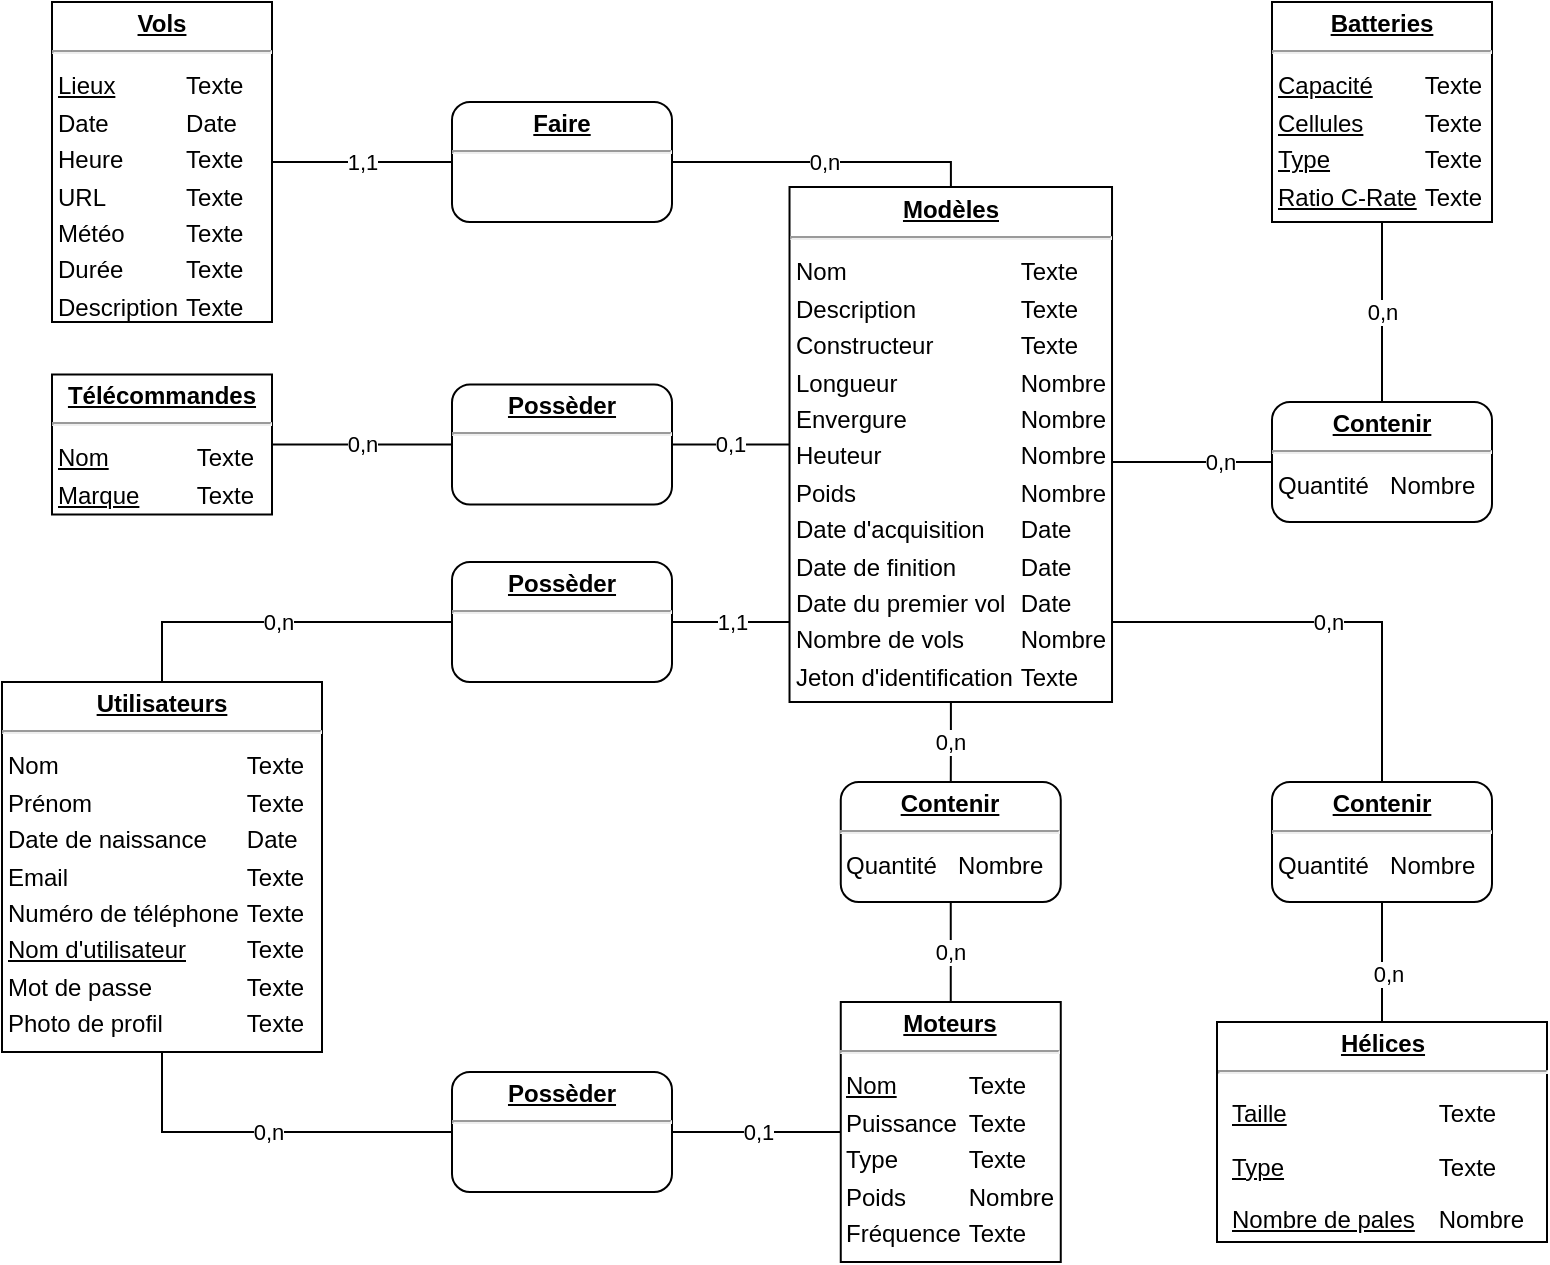 <mxfile version="21.2.1" type="device">
  <diagram name="Page-1" id="a7904f86-f2b4-8e86-fa97-74104820619b">
    <mxGraphModel dx="1418" dy="820" grid="1" gridSize="10" guides="1" tooltips="1" connect="1" arrows="1" fold="1" page="1" pageScale="1" pageWidth="1100" pageHeight="850" background="none" math="0" shadow="0">
      <root>
        <mxCell id="0" />
        <mxCell id="1" parent="0" />
        <mxCell id="5A6ZggQV1eEJ9xlXQGI3-3" value="1,1" style="edgeStyle=orthogonalEdgeStyle;rounded=0;orthogonalLoop=1;jettySize=auto;html=1;endArrow=none;endFill=0;startArrow=none;" parent="1" source="axMTGC1HUKRHJ2ky_qsz-4" target="XpSMgFAJoRa7n-W6bPn0-5" edge="1">
          <mxGeometry relative="1" as="geometry">
            <mxPoint x="490" y="382.5" as="targetPoint" />
            <Array as="points">
              <mxPoint x="560" y="500" />
            </Array>
          </mxGeometry>
        </mxCell>
        <mxCell id="24794b860abc3c2d-1" value="&lt;p style=&quot;margin: 0px ; margin-top: 4px ; text-align: center ; text-decoration: underline&quot;&gt;&lt;b&gt;Utilisateurs&lt;/b&gt;&lt;/p&gt;&lt;hr&gt;&lt;p style=&quot;border-color: var(--border-color); margin: 0px 0px 0px 8px;&quot;&gt;&lt;/p&gt;&lt;table align=&quot;left&quot;&gt;&lt;tbody&gt;&lt;tr&gt;&lt;td&gt;Nom&lt;/td&gt;&lt;td&gt;Texte&lt;/td&gt;&lt;/tr&gt;&lt;tr&gt;&lt;td&gt;Prénom&lt;/td&gt;&lt;td&gt;Texte&lt;/td&gt;&lt;/tr&gt;&lt;tr&gt;&lt;td&gt;Date de naissance&lt;/td&gt;&lt;td&gt;Date&lt;/td&gt;&lt;/tr&gt;&lt;tr&gt;&lt;td&gt;Email&lt;/td&gt;&lt;td&gt;Texte&lt;/td&gt;&lt;/tr&gt;&lt;tr&gt;&lt;td&gt;Numéro de téléphone&lt;/td&gt;&lt;td&gt;Texte&lt;/td&gt;&lt;/tr&gt;&lt;tr&gt;&lt;td&gt;&lt;u&gt;Nom d&#39;utilisateur&lt;/u&gt;&lt;/td&gt;&lt;td&gt;Texte&lt;/td&gt;&lt;/tr&gt;&lt;tr&gt;&lt;td&gt;Mot de passe&lt;/td&gt;&lt;td&gt;Texte&lt;/td&gt;&lt;/tr&gt;&lt;tr&gt;&lt;td&gt;Photo de profil&lt;/td&gt;&lt;td&gt;Texte&lt;/td&gt;&lt;/tr&gt;&lt;/tbody&gt;&lt;/table&gt;&lt;p&gt;&lt;/p&gt;&lt;table&gt;&lt;tbody&gt;&lt;/tbody&gt;&lt;/table&gt;" style="verticalAlign=top;align=left;overflow=fill;fontSize=12;fontFamily=Helvetica;html=1;rounded=0;shadow=0;comic=0;labelBackgroundColor=none;strokeWidth=1" parent="1" vertex="1">
          <mxGeometry x="95" y="540" width="160" height="185" as="geometry" />
        </mxCell>
        <mxCell id="5A6ZggQV1eEJ9xlXQGI3-8" value="0,n" style="edgeStyle=orthogonalEdgeStyle;rounded=0;orthogonalLoop=1;jettySize=auto;html=1;endArrow=none;endFill=0;startArrow=none;" parent="1" source="axMTGC1HUKRHJ2ky_qsz-1" target="XpSMgFAJoRa7n-W6bPn0-8" edge="1">
          <mxGeometry relative="1" as="geometry">
            <mxPoint x="575" y="185" as="sourcePoint" />
            <mxPoint x="575" y="90" as="targetPoint" />
          </mxGeometry>
        </mxCell>
        <mxCell id="XpSMgFAJoRa7n-W6bPn0-5" value="&lt;p style=&quot;margin: 0px ; margin-top: 4px ; text-align: center ; text-decoration: underline&quot;&gt;&lt;b&gt;Modèles&lt;/b&gt;&lt;/p&gt;&lt;hr&gt;&lt;p style=&quot;border-color: var(--border-color); margin: 0px 0px 0px 8px;&quot;&gt;&lt;/p&gt;&lt;table align=&quot;left&quot;&gt;&lt;tbody&gt;&lt;tr&gt;&lt;td&gt;Nom&lt;/td&gt;&lt;td&gt;Texte&lt;/td&gt;&lt;/tr&gt;&lt;tr&gt;&lt;td&gt;Description&lt;/td&gt;&lt;td&gt;Texte&lt;/td&gt;&lt;/tr&gt;&lt;tr&gt;&lt;td&gt;Constructeur&lt;/td&gt;&lt;td&gt;Texte&lt;/td&gt;&lt;/tr&gt;&lt;tr&gt;&lt;td&gt;Longueur&lt;/td&gt;&lt;td&gt;Nombre&lt;/td&gt;&lt;/tr&gt;&lt;tr&gt;&lt;td&gt;Envergure&lt;/td&gt;&lt;td&gt;Nombre&lt;/td&gt;&lt;/tr&gt;&lt;tr&gt;&lt;td&gt;Heuteur&lt;/td&gt;&lt;td&gt;Nombre&lt;/td&gt;&lt;/tr&gt;&lt;tr&gt;&lt;td&gt;Poids&lt;/td&gt;&lt;td&gt;Nombre&lt;br&gt;&lt;/td&gt;&lt;/tr&gt;&lt;tr&gt;&lt;td&gt;Date d&#39;acquisition&lt;/td&gt;&lt;td&gt;Date&lt;/td&gt;&lt;/tr&gt;&lt;tr&gt;&lt;td&gt;Date de finition&lt;/td&gt;&lt;td&gt;Date&lt;/td&gt;&lt;/tr&gt;&lt;tr&gt;&lt;td&gt;Date du premier vol&lt;/td&gt;&lt;td&gt;Date&lt;/td&gt;&lt;/tr&gt;&lt;tr&gt;&lt;td&gt;Nombre de vols&lt;/td&gt;&lt;td&gt;Nombre&lt;/td&gt;&lt;/tr&gt;&lt;tr&gt;&lt;td&gt;Jeton d&#39;identification&lt;/td&gt;&lt;td&gt;Texte&lt;/td&gt;&lt;/tr&gt;&lt;/tbody&gt;&lt;/table&gt;&lt;p&gt;&lt;/p&gt;&lt;table&gt;&lt;tbody&gt;&lt;/tbody&gt;&lt;/table&gt;" style="verticalAlign=top;align=left;overflow=fill;fontSize=12;fontFamily=Helvetica;html=1;rounded=0;shadow=0;comic=0;labelBackgroundColor=none;strokeWidth=1" parent="1" vertex="1">
          <mxGeometry x="488.76" y="292.5" width="161.25" height="257.5" as="geometry" />
        </mxCell>
        <mxCell id="XpSMgFAJoRa7n-W6bPn0-6" value="&lt;p style=&quot;margin: 0px ; margin-top: 4px ; text-align: center ; text-decoration: underline&quot;&gt;&lt;b&gt;Moteurs&lt;/b&gt;&lt;/p&gt;&lt;hr&gt;&lt;p style=&quot;border-color: var(--border-color); margin: 0px 0px 0px 8px;&quot;&gt;&lt;/p&gt;&lt;table align=&quot;left&quot;&gt;&lt;tbody&gt;&lt;tr&gt;&lt;td&gt;&lt;u&gt;Nom&lt;/u&gt;&lt;/td&gt;&lt;td&gt;Texte&lt;/td&gt;&lt;/tr&gt;&lt;tr&gt;&lt;td&gt;Puissance&lt;/td&gt;&lt;td&gt;Texte&lt;/td&gt;&lt;/tr&gt;&lt;tr&gt;&lt;td&gt;Type&lt;/td&gt;&lt;td&gt;Texte&lt;/td&gt;&lt;/tr&gt;&lt;tr&gt;&lt;td&gt;Poids&lt;/td&gt;&lt;td&gt;Nombre&lt;/td&gt;&lt;/tr&gt;&lt;tr&gt;&lt;td&gt;Fréquence&lt;/td&gt;&lt;td&gt;Texte&lt;/td&gt;&lt;/tr&gt;&lt;/tbody&gt;&lt;/table&gt;&lt;p&gt;&lt;/p&gt;&lt;table&gt;&lt;tbody&gt;&lt;/tbody&gt;&lt;/table&gt;" style="verticalAlign=top;align=left;overflow=fill;fontSize=12;fontFamily=Helvetica;html=1;rounded=0;shadow=0;comic=0;labelBackgroundColor=none;strokeWidth=1" parent="1" vertex="1">
          <mxGeometry x="514.38" y="700" width="110" height="130" as="geometry" />
        </mxCell>
        <mxCell id="XpSMgFAJoRa7n-W6bPn0-7" value="&lt;p style=&quot;margin: 0px ; margin-top: 4px ; text-align: center ; text-decoration: underline&quot;&gt;&lt;b&gt;Hélices&lt;/b&gt;&lt;/p&gt;&lt;hr&gt;&lt;p style=&quot;border-color: var(--border-color); margin: 0px 0px 0px 8px;&quot;&gt;&lt;/p&gt;&lt;table cellpadding=&quot;5&quot; align=&quot;left&quot;&gt;&lt;tbody&gt;&lt;tr&gt;&lt;td&gt;&lt;u&gt;Taille&lt;/u&gt;&lt;/td&gt;&lt;td&gt;Texte&lt;/td&gt;&lt;/tr&gt;&lt;tr&gt;&lt;td&gt;&lt;u&gt;Type&lt;/u&gt;&lt;/td&gt;&lt;td&gt;Texte&lt;/td&gt;&lt;/tr&gt;&lt;tr&gt;&lt;td&gt;&lt;u&gt;Nombre de pales&lt;/u&gt;&lt;/td&gt;&lt;td&gt;Nombre&lt;/td&gt;&lt;/tr&gt;&lt;/tbody&gt;&lt;/table&gt;&lt;p&gt;&lt;/p&gt;&lt;table&gt;&lt;tbody&gt;&lt;/tbody&gt;&lt;/table&gt;" style="verticalAlign=top;align=left;overflow=fill;fontSize=12;fontFamily=Helvetica;html=1;rounded=0;shadow=0;comic=0;labelBackgroundColor=none;strokeWidth=1" parent="1" vertex="1">
          <mxGeometry x="702.5" y="710" width="165" height="110" as="geometry" />
        </mxCell>
        <mxCell id="XpSMgFAJoRa7n-W6bPn0-8" value="&lt;p style=&quot;margin: 0px ; margin-top: 4px ; text-align: center ; text-decoration: underline&quot;&gt;&lt;b&gt;Batteries&lt;/b&gt;&lt;/p&gt;&lt;hr&gt;&lt;p style=&quot;border-color: var(--border-color); margin: 0px 0px 0px 8px;&quot;&gt;&lt;/p&gt;&lt;table align=&quot;left&quot;&gt;&lt;tbody&gt;&lt;tr&gt;&lt;td&gt;&lt;u&gt;Capacité&lt;/u&gt;&lt;/td&gt;&lt;td&gt;Texte&lt;/td&gt;&lt;/tr&gt;&lt;tr&gt;&lt;td&gt;&lt;u&gt;Cellules&lt;/u&gt;&lt;/td&gt;&lt;td&gt;Texte&lt;/td&gt;&lt;/tr&gt;&lt;tr&gt;&lt;td&gt;&lt;u&gt;Type&lt;/u&gt;&lt;/td&gt;&lt;td&gt;Texte&lt;/td&gt;&lt;/tr&gt;&lt;tr&gt;&lt;td&gt;&lt;u&gt;Ratio C-Rate&lt;/u&gt;&lt;/td&gt;&lt;td&gt;Texte&lt;/td&gt;&lt;/tr&gt;&lt;/tbody&gt;&lt;/table&gt;&lt;p&gt;&lt;/p&gt;&lt;table&gt;&lt;tbody&gt;&lt;/tbody&gt;&lt;/table&gt;" style="verticalAlign=top;align=left;overflow=fill;fontSize=12;fontFamily=Helvetica;html=1;rounded=0;shadow=0;comic=0;labelBackgroundColor=none;strokeWidth=1" parent="1" vertex="1">
          <mxGeometry x="730" y="200" width="110" height="110" as="geometry" />
        </mxCell>
        <mxCell id="axMTGC1HUKRHJ2ky_qsz-3" value="0,n" style="edgeStyle=orthogonalEdgeStyle;rounded=0;orthogonalLoop=1;jettySize=auto;html=1;endArrow=none;endFill=0;" parent="1" source="XpSMgFAJoRa7n-W6bPn0-5" target="axMTGC1HUKRHJ2ky_qsz-1" edge="1">
          <mxGeometry x="0.349" relative="1" as="geometry">
            <mxPoint x="560" y="310" as="sourcePoint" />
            <mxPoint x="560" y="140" as="targetPoint" />
            <Array as="points">
              <mxPoint x="690" y="430" />
              <mxPoint x="690" y="430" />
            </Array>
            <mxPoint as="offset" />
          </mxGeometry>
        </mxCell>
        <mxCell id="axMTGC1HUKRHJ2ky_qsz-1" value="&lt;p style=&quot;margin: 0px ; margin-top: 4px ; text-align: center ; text-decoration: underline&quot;&gt;&lt;b&gt;Contenir&lt;/b&gt;&lt;/p&gt;&lt;hr&gt;&lt;p style=&quot;border-color: var(--border-color); margin: 0px 0px 0px 8px;&quot;&gt;&lt;/p&gt;&lt;table&gt;&lt;tbody&gt;&lt;tr&gt;&lt;td&gt;Quantité&amp;nbsp;&amp;nbsp;&lt;/td&gt;&lt;td style=&quot;&quot;&gt;Nombre&lt;/td&gt;&lt;/tr&gt;&lt;/tbody&gt;&lt;/table&gt;&lt;p&gt;&lt;/p&gt;&lt;table&gt;&lt;tbody&gt;&lt;/tbody&gt;&lt;/table&gt;" style="verticalAlign=top;align=left;overflow=fill;fontSize=12;fontFamily=Helvetica;html=1;rounded=1;shadow=0;comic=0;labelBackgroundColor=none;strokeWidth=1" parent="1" vertex="1">
          <mxGeometry x="730" y="400" width="110" height="60" as="geometry" />
        </mxCell>
        <mxCell id="axMTGC1HUKRHJ2ky_qsz-5" value="0,n" style="edgeStyle=orthogonalEdgeStyle;rounded=0;orthogonalLoop=1;jettySize=auto;html=1;endArrow=none;endFill=0;" parent="1" source="24794b860abc3c2d-1" target="axMTGC1HUKRHJ2ky_qsz-4" edge="1">
          <mxGeometry relative="1" as="geometry">
            <mxPoint x="295" y="392.5" as="targetPoint" />
            <mxPoint x="80" y="392.5" as="sourcePoint" />
            <Array as="points">
              <mxPoint x="175" y="510" />
            </Array>
          </mxGeometry>
        </mxCell>
        <mxCell id="axMTGC1HUKRHJ2ky_qsz-4" value="&lt;p style=&quot;margin: 0px ; margin-top: 4px ; text-align: center ; text-decoration: underline&quot;&gt;&lt;b&gt;Possèder&lt;/b&gt;&lt;/p&gt;&lt;hr&gt;&lt;p style=&quot;border-color: var(--border-color); margin: 0px 0px 0px 8px;&quot;&gt;&lt;/p&gt;&lt;table&gt;&lt;tbody&gt;&lt;/tbody&gt;&lt;/table&gt;&lt;p&gt;&lt;/p&gt;&lt;table&gt;&lt;tbody&gt;&lt;/tbody&gt;&lt;/table&gt;" style="verticalAlign=top;align=left;overflow=fill;fontSize=12;fontFamily=Helvetica;html=1;rounded=1;shadow=0;comic=0;labelBackgroundColor=none;strokeWidth=1" parent="1" vertex="1">
          <mxGeometry x="320" y="480" width="110" height="60" as="geometry" />
        </mxCell>
        <mxCell id="axMTGC1HUKRHJ2ky_qsz-8" value="&lt;p style=&quot;margin: 0px ; margin-top: 4px ; text-align: center ; text-decoration: underline&quot;&gt;&lt;b&gt;Contenir&lt;/b&gt;&lt;/p&gt;&lt;hr&gt;&lt;p style=&quot;border-color: var(--border-color); margin: 0px 0px 0px 8px;&quot;&gt;&lt;/p&gt;&lt;table&gt;&lt;tbody&gt;&lt;tr&gt;&lt;td&gt;Quantité&amp;nbsp;&amp;nbsp;&lt;/td&gt;&lt;td style=&quot;&quot;&gt;Nombre&lt;/td&gt;&lt;/tr&gt;&lt;/tbody&gt;&lt;/table&gt;&lt;p&gt;&lt;/p&gt;&lt;table&gt;&lt;tbody&gt;&lt;/tbody&gt;&lt;/table&gt;" style="verticalAlign=top;align=left;overflow=fill;fontSize=12;fontFamily=Helvetica;html=1;rounded=1;shadow=0;comic=0;labelBackgroundColor=none;strokeWidth=1" parent="1" vertex="1">
          <mxGeometry x="730" y="590" width="110" height="60" as="geometry" />
        </mxCell>
        <mxCell id="HQcUIfo37O0oxwF54_2W-7" value="&lt;p style=&quot;margin: 0px ; margin-top: 4px ; text-align: center ; text-decoration: underline&quot;&gt;&lt;b&gt;Possèder&lt;/b&gt;&lt;/p&gt;&lt;hr&gt;&lt;p style=&quot;border-color: var(--border-color); margin: 0px 0px 0px 8px;&quot;&gt;&lt;/p&gt;&lt;table&gt;&lt;tbody&gt;&lt;/tbody&gt;&lt;/table&gt;&lt;p&gt;&lt;/p&gt;&lt;table&gt;&lt;tbody&gt;&lt;/tbody&gt;&lt;/table&gt;" style="verticalAlign=top;align=left;overflow=fill;fontSize=12;fontFamily=Helvetica;html=1;rounded=1;shadow=0;comic=0;labelBackgroundColor=none;strokeWidth=1" parent="1" vertex="1">
          <mxGeometry x="320" y="735" width="110" height="60" as="geometry" />
        </mxCell>
        <mxCell id="HQcUIfo37O0oxwF54_2W-8" value="0,n" style="edgeStyle=orthogonalEdgeStyle;rounded=0;orthogonalLoop=1;jettySize=auto;html=1;endArrow=none;endFill=0;" parent="1" source="24794b860abc3c2d-1" target="HQcUIfo37O0oxwF54_2W-7" edge="1">
          <mxGeometry relative="1" as="geometry">
            <mxPoint x="150" y="402.5" as="targetPoint" />
            <mxPoint x="110" y="402.5" as="sourcePoint" />
            <Array as="points">
              <mxPoint x="175" y="765" />
            </Array>
          </mxGeometry>
        </mxCell>
        <mxCell id="HQcUIfo37O0oxwF54_2W-9" value="0,1" style="edgeStyle=orthogonalEdgeStyle;rounded=0;orthogonalLoop=1;jettySize=auto;html=1;endArrow=none;endFill=0;" parent="1" source="HQcUIfo37O0oxwF54_2W-7" target="XpSMgFAJoRa7n-W6bPn0-6" edge="1">
          <mxGeometry x="0.007" relative="1" as="geometry">
            <mxPoint x="330" y="700" as="targetPoint" />
            <mxPoint x="240.034" y="485" as="sourcePoint" />
            <Array as="points" />
            <mxPoint as="offset" />
          </mxGeometry>
        </mxCell>
        <mxCell id="HQcUIfo37O0oxwF54_2W-10" value="0,n" style="edgeStyle=orthogonalEdgeStyle;rounded=0;orthogonalLoop=1;jettySize=auto;html=1;endArrow=none;endFill=0;startArrow=none;" parent="1" source="axMTGC1HUKRHJ2ky_qsz-8" target="XpSMgFAJoRa7n-W6bPn0-7" edge="1">
          <mxGeometry x="0.143" y="3" relative="1" as="geometry">
            <mxPoint x="570" y="590" as="sourcePoint" />
            <mxPoint x="570" y="630" as="targetPoint" />
            <Array as="points" />
            <mxPoint y="1" as="offset" />
          </mxGeometry>
        </mxCell>
        <mxCell id="HQcUIfo37O0oxwF54_2W-11" value="0,n" style="edgeStyle=orthogonalEdgeStyle;rounded=0;orthogonalLoop=1;jettySize=auto;html=1;endArrow=none;endFill=0;startArrow=none;" parent="1" source="Mt1Cuinv3ShHjs9L63Kl-1" target="XpSMgFAJoRa7n-W6bPn0-6" edge="1">
          <mxGeometry relative="1" as="geometry">
            <mxPoint x="815" y="482.486" as="sourcePoint" />
            <mxPoint x="967.486" y="440" as="targetPoint" />
            <Array as="points" />
          </mxGeometry>
        </mxCell>
        <mxCell id="Mt1Cuinv3ShHjs9L63Kl-1" value="&lt;p style=&quot;margin: 0px ; margin-top: 4px ; text-align: center ; text-decoration: underline&quot;&gt;&lt;b&gt;Contenir&lt;/b&gt;&lt;/p&gt;&lt;hr&gt;&lt;p style=&quot;border-color: var(--border-color); margin: 0px 0px 0px 8px;&quot;&gt;&lt;/p&gt;&lt;table&gt;&lt;tbody&gt;&lt;tr&gt;&lt;td&gt;Quantité&amp;nbsp;&amp;nbsp;&lt;/td&gt;&lt;td style=&quot;&quot;&gt;Nombre&lt;/td&gt;&lt;/tr&gt;&lt;/tbody&gt;&lt;/table&gt;&lt;p&gt;&lt;/p&gt;&lt;table&gt;&lt;tbody&gt;&lt;/tbody&gt;&lt;/table&gt;" style="verticalAlign=top;align=left;overflow=fill;fontSize=12;fontFamily=Helvetica;html=1;rounded=1;shadow=0;comic=0;labelBackgroundColor=none;strokeWidth=1" parent="1" vertex="1">
          <mxGeometry x="514.38" y="590" width="110" height="60" as="geometry" />
        </mxCell>
        <mxCell id="Mt1Cuinv3ShHjs9L63Kl-2" value="0,n" style="edgeStyle=orthogonalEdgeStyle;rounded=0;orthogonalLoop=1;jettySize=auto;html=1;endArrow=none;endFill=0;" parent="1" source="XpSMgFAJoRa7n-W6bPn0-5" target="axMTGC1HUKRHJ2ky_qsz-8" edge="1">
          <mxGeometry relative="1" as="geometry">
            <mxPoint x="622.5" y="392.5" as="sourcePoint" />
            <mxPoint x="680" y="392.5" as="targetPoint" />
            <Array as="points">
              <mxPoint x="785" y="510" />
            </Array>
          </mxGeometry>
        </mxCell>
        <mxCell id="Mt1Cuinv3ShHjs9L63Kl-3" value="0,n" style="edgeStyle=orthogonalEdgeStyle;rounded=0;orthogonalLoop=1;jettySize=auto;html=1;endArrow=none;endFill=0;" parent="1" source="XpSMgFAJoRa7n-W6bPn0-5" target="Mt1Cuinv3ShHjs9L63Kl-1" edge="1">
          <mxGeometry relative="1" as="geometry">
            <mxPoint x="632.5" y="402.5" as="sourcePoint" />
            <mxPoint x="690" y="402.5" as="targetPoint" />
          </mxGeometry>
        </mxCell>
        <mxCell id="xhiYtY60CGPdPEiBZgwQ-1" value="&lt;p style=&quot;margin: 0px ; margin-top: 4px ; text-align: center ; text-decoration: underline&quot;&gt;&lt;b&gt;Télécommandes&lt;/b&gt;&lt;/p&gt;&lt;hr&gt;&lt;p style=&quot;border-color: var(--border-color); margin: 0px 0px 0px 8px;&quot;&gt;&lt;/p&gt;&lt;table align=&quot;left&quot;&gt;&lt;tbody&gt;&lt;tr&gt;&lt;td&gt;&lt;u&gt;Nom&lt;/u&gt;&amp;nbsp; &amp;nbsp; &amp;nbsp; &amp;nbsp; &amp;nbsp; &amp;nbsp;&amp;nbsp;&lt;/td&gt;&lt;td&gt;Texte&lt;/td&gt;&lt;/tr&gt;&lt;tr&gt;&lt;td&gt;&lt;u&gt;Marque&lt;/u&gt;&lt;/td&gt;&lt;td&gt;Texte&lt;/td&gt;&lt;/tr&gt;&lt;/tbody&gt;&lt;/table&gt;&lt;p&gt;&lt;/p&gt;&lt;table&gt;&lt;tbody&gt;&lt;/tbody&gt;&lt;/table&gt;" style="verticalAlign=top;align=left;overflow=fill;fontSize=12;fontFamily=Helvetica;html=1;rounded=0;shadow=0;comic=0;labelBackgroundColor=none;strokeWidth=1" parent="1" vertex="1">
          <mxGeometry x="120" y="386.25" width="110" height="70" as="geometry" />
        </mxCell>
        <mxCell id="xhiYtY60CGPdPEiBZgwQ-4" value="0,n" style="edgeStyle=orthogonalEdgeStyle;rounded=0;orthogonalLoop=1;jettySize=auto;html=1;endArrow=none;endFill=0;" parent="1" source="xhiYtY60CGPdPEiBZgwQ-5" target="xhiYtY60CGPdPEiBZgwQ-1" edge="1">
          <mxGeometry x="0.005" relative="1" as="geometry">
            <mxPoint x="10" y="300" as="sourcePoint" />
            <mxPoint x="360" y="270" as="targetPoint" />
            <mxPoint as="offset" />
            <Array as="points">
              <mxPoint x="180" y="420" />
            </Array>
          </mxGeometry>
        </mxCell>
        <mxCell id="xhiYtY60CGPdPEiBZgwQ-5" value="&lt;p style=&quot;margin: 0px ; margin-top: 4px ; text-align: center ; text-decoration: underline&quot;&gt;&lt;b&gt;Possèder&lt;/b&gt;&lt;/p&gt;&lt;hr&gt;&lt;p style=&quot;border-color: var(--border-color); margin: 0px 0px 0px 8px;&quot;&gt;&lt;/p&gt;&lt;table&gt;&lt;tbody&gt;&lt;/tbody&gt;&lt;/table&gt;&lt;p&gt;&lt;/p&gt;&lt;table&gt;&lt;tbody&gt;&lt;/tbody&gt;&lt;/table&gt;" style="verticalAlign=top;align=left;overflow=fill;fontSize=12;fontFamily=Helvetica;html=1;rounded=1;shadow=0;comic=0;labelBackgroundColor=none;strokeWidth=1" parent="1" vertex="1">
          <mxGeometry x="320" y="391.25" width="110" height="60" as="geometry" />
        </mxCell>
        <mxCell id="xhiYtY60CGPdPEiBZgwQ-6" value="0,1" style="edgeStyle=orthogonalEdgeStyle;rounded=0;orthogonalLoop=1;jettySize=auto;html=1;endArrow=none;endFill=0;" parent="1" source="XpSMgFAJoRa7n-W6bPn0-5" target="xhiYtY60CGPdPEiBZgwQ-5" edge="1">
          <mxGeometry x="0.009" relative="1" as="geometry">
            <mxPoint x="395" y="372.5" as="sourcePoint" />
            <mxPoint x="395" y="270" as="targetPoint" />
            <mxPoint as="offset" />
          </mxGeometry>
        </mxCell>
        <mxCell id="ACOUQgNR_SJxFl83p3Lx-1" value="&lt;p style=&quot;margin: 0px ; margin-top: 4px ; text-align: center ; text-decoration: underline&quot;&gt;&lt;b&gt;Vols&lt;/b&gt;&lt;/p&gt;&lt;hr&gt;&lt;p style=&quot;border-color: var(--border-color); margin: 0px 0px 0px 8px;&quot;&gt;&lt;/p&gt;&lt;table align=&quot;left&quot;&gt;&lt;tbody&gt;&lt;tr&gt;&lt;td&gt;&lt;u&gt;Lieux&lt;/u&gt;&lt;/td&gt;&lt;td&gt;Texte&lt;/td&gt;&lt;/tr&gt;&lt;tr&gt;&lt;td&gt;Date&lt;/td&gt;&lt;td&gt;Date&lt;/td&gt;&lt;/tr&gt;&lt;tr&gt;&lt;td&gt;Heure&lt;/td&gt;&lt;td&gt;Texte&lt;/td&gt;&lt;/tr&gt;&lt;tr&gt;&lt;td&gt;URL&lt;/td&gt;&lt;td&gt;Texte&lt;/td&gt;&lt;/tr&gt;&lt;tr&gt;&lt;td&gt;Météo&lt;/td&gt;&lt;td&gt;Texte&lt;/td&gt;&lt;/tr&gt;&lt;tr&gt;&lt;td&gt;Durée&lt;/td&gt;&lt;td&gt;Texte&lt;/td&gt;&lt;/tr&gt;&lt;tr&gt;&lt;td&gt;Description&lt;/td&gt;&lt;td&gt;Texte&lt;/td&gt;&lt;/tr&gt;&lt;/tbody&gt;&lt;/table&gt;&lt;p&gt;&lt;/p&gt;&lt;table&gt;&lt;tbody&gt;&lt;/tbody&gt;&lt;/table&gt;" style="verticalAlign=top;align=left;overflow=fill;fontSize=12;fontFamily=Helvetica;html=1;rounded=0;shadow=0;comic=0;labelBackgroundColor=none;strokeWidth=1" parent="1" vertex="1">
          <mxGeometry x="120" y="200" width="110" height="160" as="geometry" />
        </mxCell>
        <mxCell id="ACOUQgNR_SJxFl83p3Lx-2" value="&lt;p style=&quot;margin: 0px ; margin-top: 4px ; text-align: center ; text-decoration: underline&quot;&gt;&lt;b&gt;Faire&lt;/b&gt;&lt;/p&gt;&lt;hr&gt;&lt;p style=&quot;border-color: var(--border-color); margin: 0px 0px 0px 8px;&quot;&gt;&lt;/p&gt;&lt;table&gt;&lt;tbody&gt;&lt;/tbody&gt;&lt;/table&gt;&lt;p&gt;&lt;/p&gt;&lt;table&gt;&lt;tbody&gt;&lt;/tbody&gt;&lt;/table&gt;" style="verticalAlign=top;align=left;overflow=fill;fontSize=12;fontFamily=Helvetica;html=1;rounded=1;shadow=0;comic=0;labelBackgroundColor=none;strokeWidth=1" parent="1" vertex="1">
          <mxGeometry x="320" y="250" width="110" height="60" as="geometry" />
        </mxCell>
        <mxCell id="ACOUQgNR_SJxFl83p3Lx-3" value="0,n" style="edgeStyle=orthogonalEdgeStyle;rounded=0;orthogonalLoop=1;jettySize=auto;html=1;endArrow=none;endFill=0;" parent="1" source="XpSMgFAJoRa7n-W6bPn0-5" target="ACOUQgNR_SJxFl83p3Lx-2" edge="1">
          <mxGeometry relative="1" as="geometry">
            <mxPoint x="579.5" y="312.5" as="sourcePoint" />
            <mxPoint x="585" y="140" as="targetPoint" />
            <Array as="points">
              <mxPoint x="570" y="280" />
            </Array>
          </mxGeometry>
        </mxCell>
        <mxCell id="ACOUQgNR_SJxFl83p3Lx-4" value="1,1" style="edgeStyle=orthogonalEdgeStyle;rounded=0;orthogonalLoop=1;jettySize=auto;html=1;endArrow=none;endFill=0;" parent="1" source="ACOUQgNR_SJxFl83p3Lx-2" target="ACOUQgNR_SJxFl83p3Lx-1" edge="1">
          <mxGeometry relative="1" as="geometry">
            <mxPoint x="579.5" y="312.5" as="sourcePoint" />
            <mxPoint x="443.8" y="250" as="targetPoint" />
          </mxGeometry>
        </mxCell>
      </root>
    </mxGraphModel>
  </diagram>
</mxfile>

